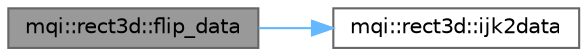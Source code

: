 digraph "mqi::rect3d::flip_data"
{
 // LATEX_PDF_SIZE
  bgcolor="transparent";
  edge [fontname=Helvetica,fontsize=10,labelfontname=Helvetica,labelfontsize=10];
  node [fontname=Helvetica,fontsize=10,shape=box,height=0.2,width=0.4];
  rankdir="LR";
  Node1 [id="Node000001",label="mqi::rect3d::flip_data",height=0.2,width=0.4,color="gray40", fillcolor="grey60", style="filled", fontcolor="black",tooltip="Flips the grid data to match the flipped coordinate axes."];
  Node1 -> Node2 [id="edge1_Node000001_Node000002",color="steelblue1",style="solid",tooltip=" "];
  Node2 [id="Node000002",label="mqi::rect3d::ijk2data",height=0.2,width=0.4,color="grey40", fillcolor="white", style="filled",URL="$classmqi_1_1rect3d.html#ade833480aaed54a34bf6ad2546b25caf",tooltip="Converts a 3D grid index {i, j, k} to a 1D flat array index."];
}
